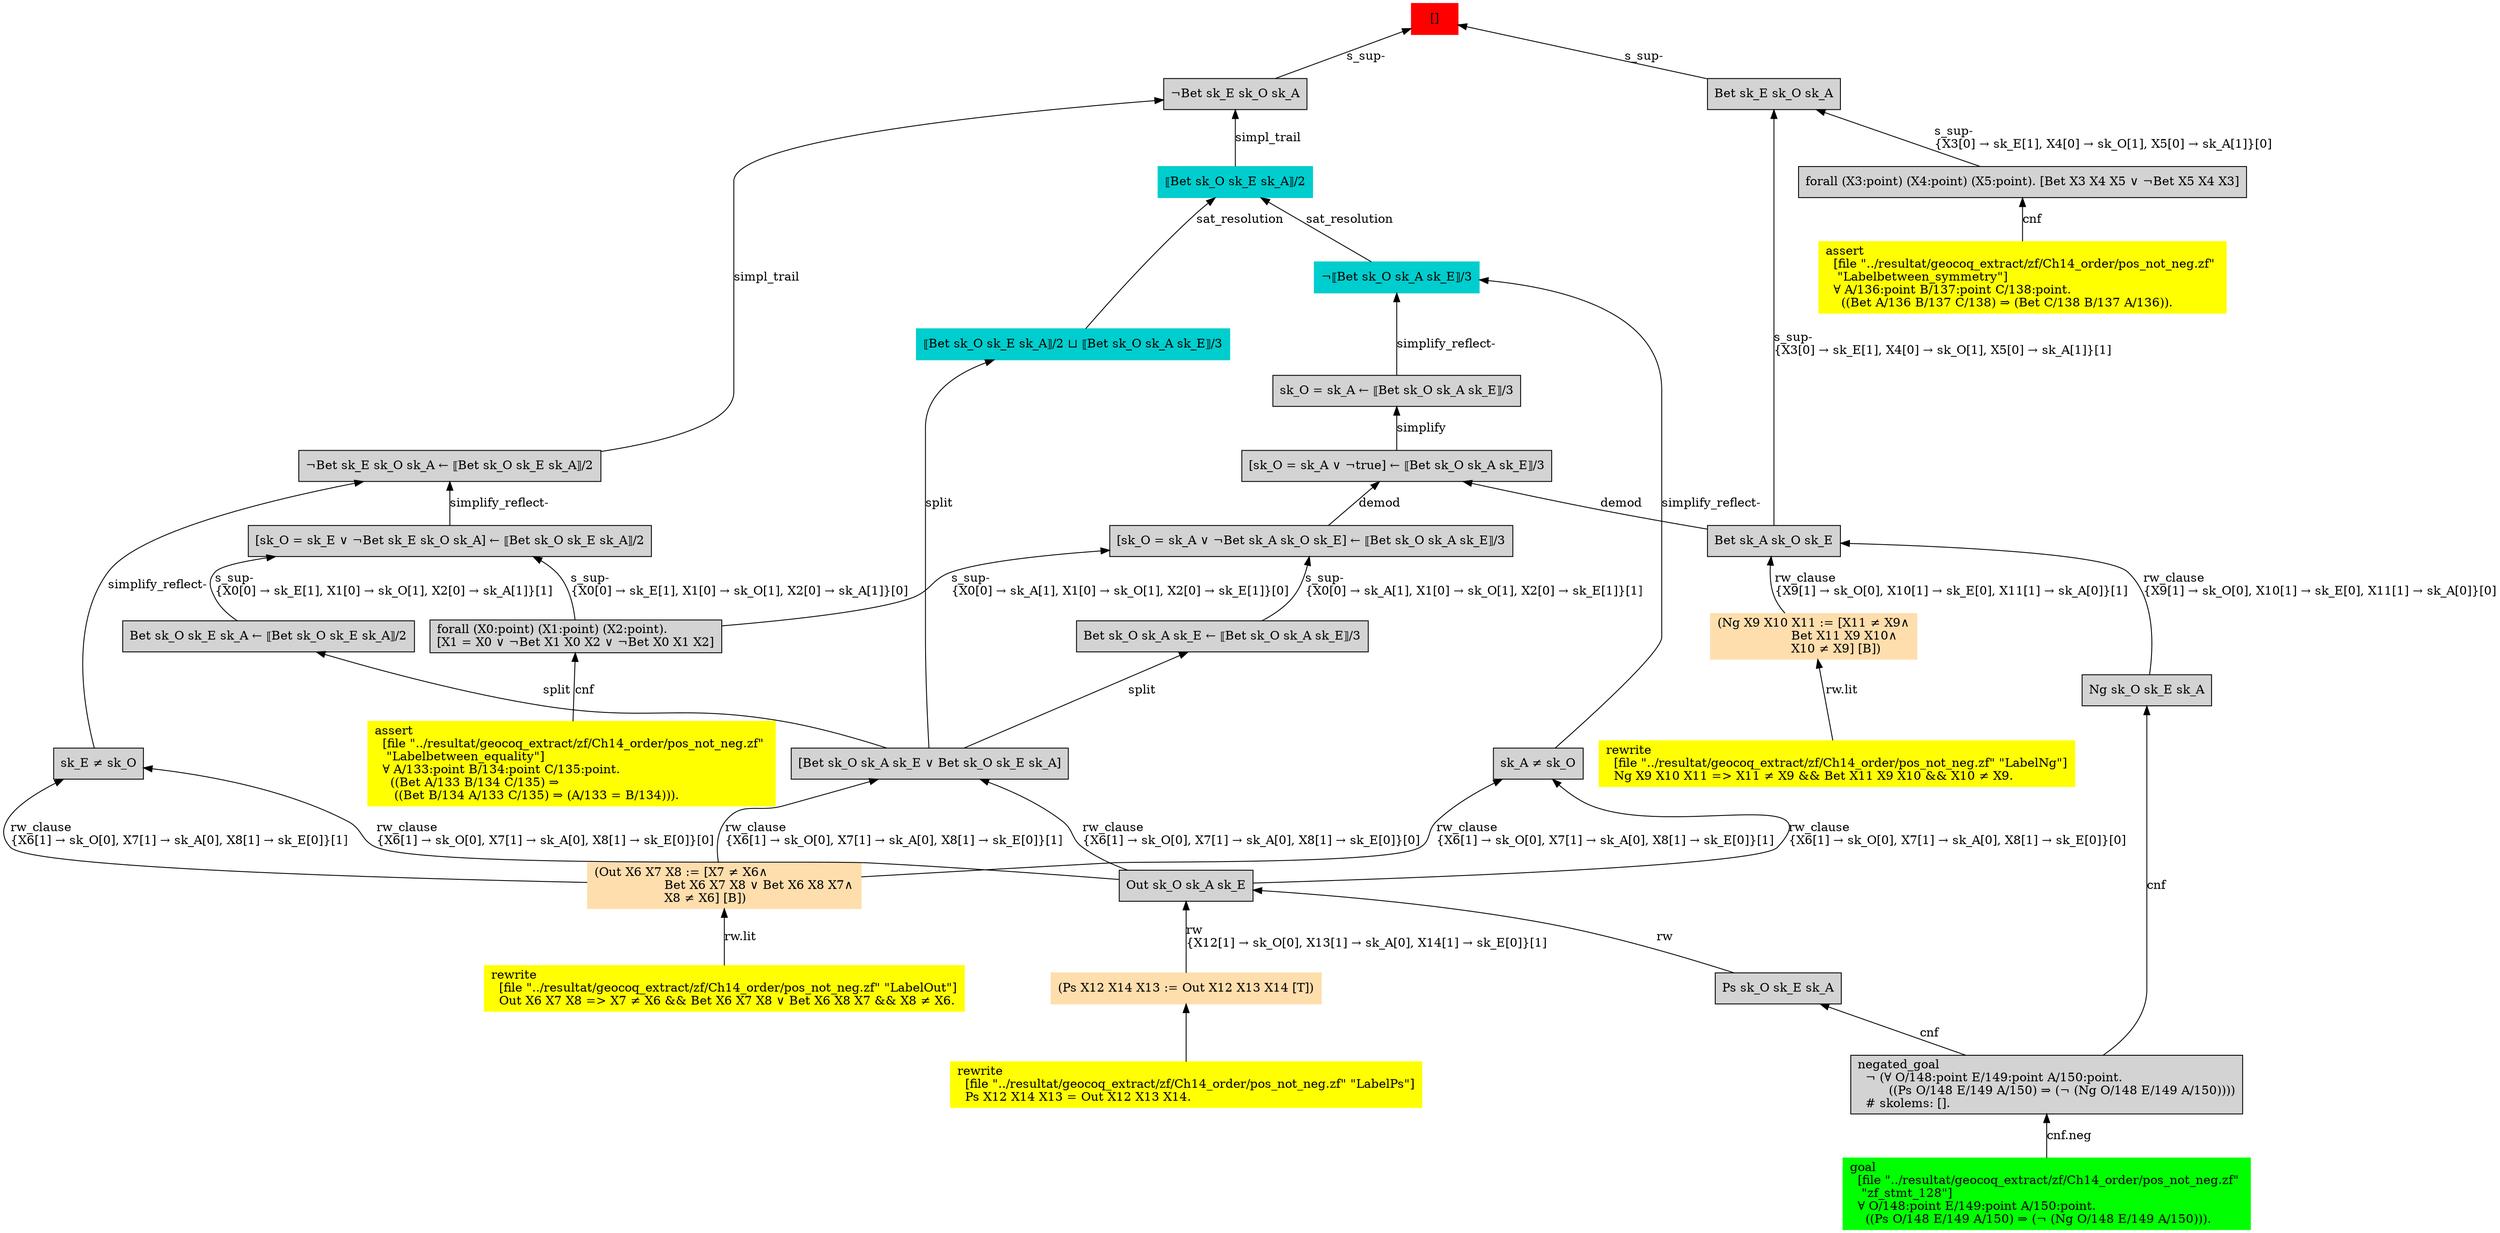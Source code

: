 digraph "unsat_graph" {
  vertex_0 [color=red, label="[]", shape=box, style=filled];
  vertex_0 -> vertex_1 [label="s_sup-\l", dir="back"];
  vertex_1 [shape=box, label="¬Bet sk_E sk_O sk_A\l", style=filled];
  vertex_1 -> vertex_2 [label="simpl_trail", dir="back"];
  vertex_2 [color=cyan3, shape=box, label="⟦Bet sk_O sk_E sk_A⟧/2\l", style=filled];
  vertex_2 -> vertex_3 [label="sat_resolution", dir="back"];
  vertex_3 [color=cyan3, shape=box, label="¬⟦Bet sk_O sk_A sk_E⟧/3\l", style=filled];
  vertex_3 -> vertex_4 [label="simplify_reflect-", dir="back"];
  vertex_4 [shape=box, label="sk_A ≠ sk_O\l", style=filled];
  vertex_4 -> vertex_5 [label="rw_clause\l\{X6[1] → sk_O[0], X7[1] → sk_A[0], X8[1] → sk_E[0]\}[1]\l", dir="back"];
  vertex_5 [color=navajowhite, shape=box, label="(Out X6 X7 X8 := [X7 ≠ X6∧\l                  Bet X6 X7 X8 ∨ Bet X6 X8 X7∧\l                  X8 ≠ X6] [B])\l", style=filled];
  vertex_5 -> vertex_6 [label="rw.lit", dir="back"];
  vertex_6 [color=yellow, shape=box, label="rewrite\l  [file \"../resultat/geocoq_extract/zf/Ch14_order/pos_not_neg.zf\" \"LabelOut\"]\l  Out X6 X7 X8 =\> X7 ≠ X6 && Bet X6 X7 X8 ∨ Bet X6 X8 X7 && X8 ≠ X6.\l", style=filled];
  vertex_4 -> vertex_7 [label="rw_clause\l\{X6[1] → sk_O[0], X7[1] → sk_A[0], X8[1] → sk_E[0]\}[0]\l", dir="back"];
  vertex_7 [shape=box, label="Out sk_O sk_A sk_E\l", style=filled];
  vertex_7 -> vertex_8 [label="rw\l\{X12[1] → sk_O[0], X13[1] → sk_A[0], X14[1] → sk_E[0]\}[1]\l", dir="back"];
  vertex_8 [color=navajowhite, shape=box, label="(Ps X12 X14 X13 := Out X12 X13 X14 [T])\l", style=filled];
  vertex_8 -> vertex_9 [label="", dir="back"];
  vertex_9 [color=yellow, shape=box, label="rewrite\l  [file \"../resultat/geocoq_extract/zf/Ch14_order/pos_not_neg.zf\" \"LabelPs\"]\l  Ps X12 X14 X13 = Out X12 X13 X14.\l", style=filled];
  vertex_7 -> vertex_10 [label="rw", dir="back"];
  vertex_10 [shape=box, label="Ps sk_O sk_E sk_A\l", style=filled];
  vertex_10 -> vertex_11 [label="cnf", dir="back"];
  vertex_11 [shape=box, label="negated_goal\l  ¬ (∀ O/148:point E/149:point A/150:point.\l        ((Ps O/148 E/149 A/150) ⇒ (¬ (Ng O/148 E/149 A/150))))\l  # skolems: [].\l", style=filled];
  vertex_11 -> vertex_12 [label="cnf.neg", dir="back"];
  vertex_12 [color=green, shape=box, label="goal\l  [file \"../resultat/geocoq_extract/zf/Ch14_order/pos_not_neg.zf\" \l   \"zf_stmt_128\"]\l  ∀ O/148:point E/149:point A/150:point.\l    ((Ps O/148 E/149 A/150) ⇒ (¬ (Ng O/148 E/149 A/150))).\l", style=filled];
  vertex_3 -> vertex_13 [label="simplify_reflect-", dir="back"];
  vertex_13 [shape=box, label="sk_O = sk_A ← ⟦Bet sk_O sk_A sk_E⟧/3\l", style=filled];
  vertex_13 -> vertex_14 [label="simplify", dir="back"];
  vertex_14 [shape=box, label="[sk_O = sk_A ∨ ¬true] ← ⟦Bet sk_O sk_A sk_E⟧/3\l", style=filled];
  vertex_14 -> vertex_15 [label="demod", dir="back"];
  vertex_15 [shape=box, label="Bet sk_A sk_O sk_E\l", style=filled];
  vertex_15 -> vertex_16 [label="rw_clause\l\{X9[1] → sk_O[0], X10[1] → sk_E[0], X11[1] → sk_A[0]\}[1]\l", dir="back"];
  vertex_16 [color=navajowhite, shape=box, label="(Ng X9 X10 X11 := [X11 ≠ X9∧\l                   Bet X11 X9 X10∧\l                   X10 ≠ X9] [B])\l", style=filled];
  vertex_16 -> vertex_17 [label="rw.lit", dir="back"];
  vertex_17 [color=yellow, shape=box, label="rewrite\l  [file \"../resultat/geocoq_extract/zf/Ch14_order/pos_not_neg.zf\" \"LabelNg\"]\l  Ng X9 X10 X11 =\> X11 ≠ X9 && Bet X11 X9 X10 && X10 ≠ X9.\l", style=filled];
  vertex_15 -> vertex_18 [label="rw_clause\l\{X9[1] → sk_O[0], X10[1] → sk_E[0], X11[1] → sk_A[0]\}[0]\l", dir="back"];
  vertex_18 [shape=box, label="Ng sk_O sk_E sk_A\l", style=filled];
  vertex_18 -> vertex_11 [label="cnf", dir="back"];
  vertex_14 -> vertex_19 [label="demod", dir="back"];
  vertex_19 [shape=box, label="[sk_O = sk_A ∨ ¬Bet sk_A sk_O sk_E] ← ⟦Bet sk_O sk_A sk_E⟧/3\l", style=filled];
  vertex_19 -> vertex_20 [label="s_sup-\l\{X0[0] → sk_A[1], X1[0] → sk_O[1], X2[0] → sk_E[1]\}[0]\l", dir="back"];
  vertex_20 [shape=box, label="forall (X0:point) (X1:point) (X2:point).\l[X1 = X0 ∨ ¬Bet X1 X0 X2 ∨ ¬Bet X0 X1 X2]\l", style=filled];
  vertex_20 -> vertex_21 [label="cnf", dir="back"];
  vertex_21 [color=yellow, shape=box, label="assert\l  [file \"../resultat/geocoq_extract/zf/Ch14_order/pos_not_neg.zf\" \l   \"Labelbetween_equality\"]\l  ∀ A/133:point B/134:point C/135:point.\l    ((Bet A/133 B/134 C/135) ⇒\l     ((Bet B/134 A/133 C/135) ⇒ (A/133 = B/134))).\l", style=filled];
  vertex_19 -> vertex_22 [label="s_sup-\l\{X0[0] → sk_A[1], X1[0] → sk_O[1], X2[0] → sk_E[1]\}[1]\l", dir="back"];
  vertex_22 [shape=box, label="Bet sk_O sk_A sk_E ← ⟦Bet sk_O sk_A sk_E⟧/3\l", style=filled];
  vertex_22 -> vertex_23 [label="split", dir="back"];
  vertex_23 [shape=box, label="[Bet sk_O sk_A sk_E ∨ Bet sk_O sk_E sk_A]\l", style=filled];
  vertex_23 -> vertex_5 [label="rw_clause\l\{X6[1] → sk_O[0], X7[1] → sk_A[0], X8[1] → sk_E[0]\}[1]\l", dir="back"];
  vertex_23 -> vertex_7 [label="rw_clause\l\{X6[1] → sk_O[0], X7[1] → sk_A[0], X8[1] → sk_E[0]\}[0]\l", dir="back"];
  vertex_2 -> vertex_24 [label="sat_resolution", dir="back"];
  vertex_24 [color=cyan3, shape=box, label="⟦Bet sk_O sk_E sk_A⟧/2 ⊔ ⟦Bet sk_O sk_A sk_E⟧/3\l", style=filled];
  vertex_24 -> vertex_23 [label="split", dir="back"];
  vertex_1 -> vertex_25 [label="simpl_trail", dir="back"];
  vertex_25 [shape=box, label="¬Bet sk_E sk_O sk_A ← ⟦Bet sk_O sk_E sk_A⟧/2\l", style=filled];
  vertex_25 -> vertex_26 [label="simplify_reflect-", dir="back"];
  vertex_26 [shape=box, label="sk_E ≠ sk_O\l", style=filled];
  vertex_26 -> vertex_5 [label="rw_clause\l\{X6[1] → sk_O[0], X7[1] → sk_A[0], X8[1] → sk_E[0]\}[1]\l", dir="back"];
  vertex_26 -> vertex_7 [label="rw_clause\l\{X6[1] → sk_O[0], X7[1] → sk_A[0], X8[1] → sk_E[0]\}[0]\l", dir="back"];
  vertex_25 -> vertex_27 [label="simplify_reflect-", dir="back"];
  vertex_27 [shape=box, label="[sk_O = sk_E ∨ ¬Bet sk_E sk_O sk_A] ← ⟦Bet sk_O sk_E sk_A⟧/2\l", style=filled];
  vertex_27 -> vertex_20 [label="s_sup-\l\{X0[0] → sk_E[1], X1[0] → sk_O[1], X2[0] → sk_A[1]\}[0]\l", dir="back"];
  vertex_27 -> vertex_28 [label="s_sup-\l\{X0[0] → sk_E[1], X1[0] → sk_O[1], X2[0] → sk_A[1]\}[1]\l", dir="back"];
  vertex_28 [shape=box, label="Bet sk_O sk_E sk_A ← ⟦Bet sk_O sk_E sk_A⟧/2\l", style=filled];
  vertex_28 -> vertex_23 [label="split", dir="back"];
  vertex_0 -> vertex_29 [label="s_sup-\l", dir="back"];
  vertex_29 [shape=box, label="Bet sk_E sk_O sk_A\l", style=filled];
  vertex_29 -> vertex_30 [label="s_sup-\l\{X3[0] → sk_E[1], X4[0] → sk_O[1], X5[0] → sk_A[1]\}[0]\l", dir="back"];
  vertex_30 [shape=box, label="forall (X3:point) (X4:point) (X5:point). [Bet X3 X4 X5 ∨ ¬Bet X5 X4 X3]\l", style=filled];
  vertex_30 -> vertex_31 [label="cnf", dir="back"];
  vertex_31 [color=yellow, shape=box, label="assert\l  [file \"../resultat/geocoq_extract/zf/Ch14_order/pos_not_neg.zf\" \l   \"Labelbetween_symmetry\"]\l  ∀ A/136:point B/137:point C/138:point.\l    ((Bet A/136 B/137 C/138) ⇒ (Bet C/138 B/137 A/136)).\l", style=filled];
  vertex_29 -> vertex_15 [label="s_sup-\l\{X3[0] → sk_E[1], X4[0] → sk_O[1], X5[0] → sk_A[1]\}[1]\l", dir="back"];
  }


